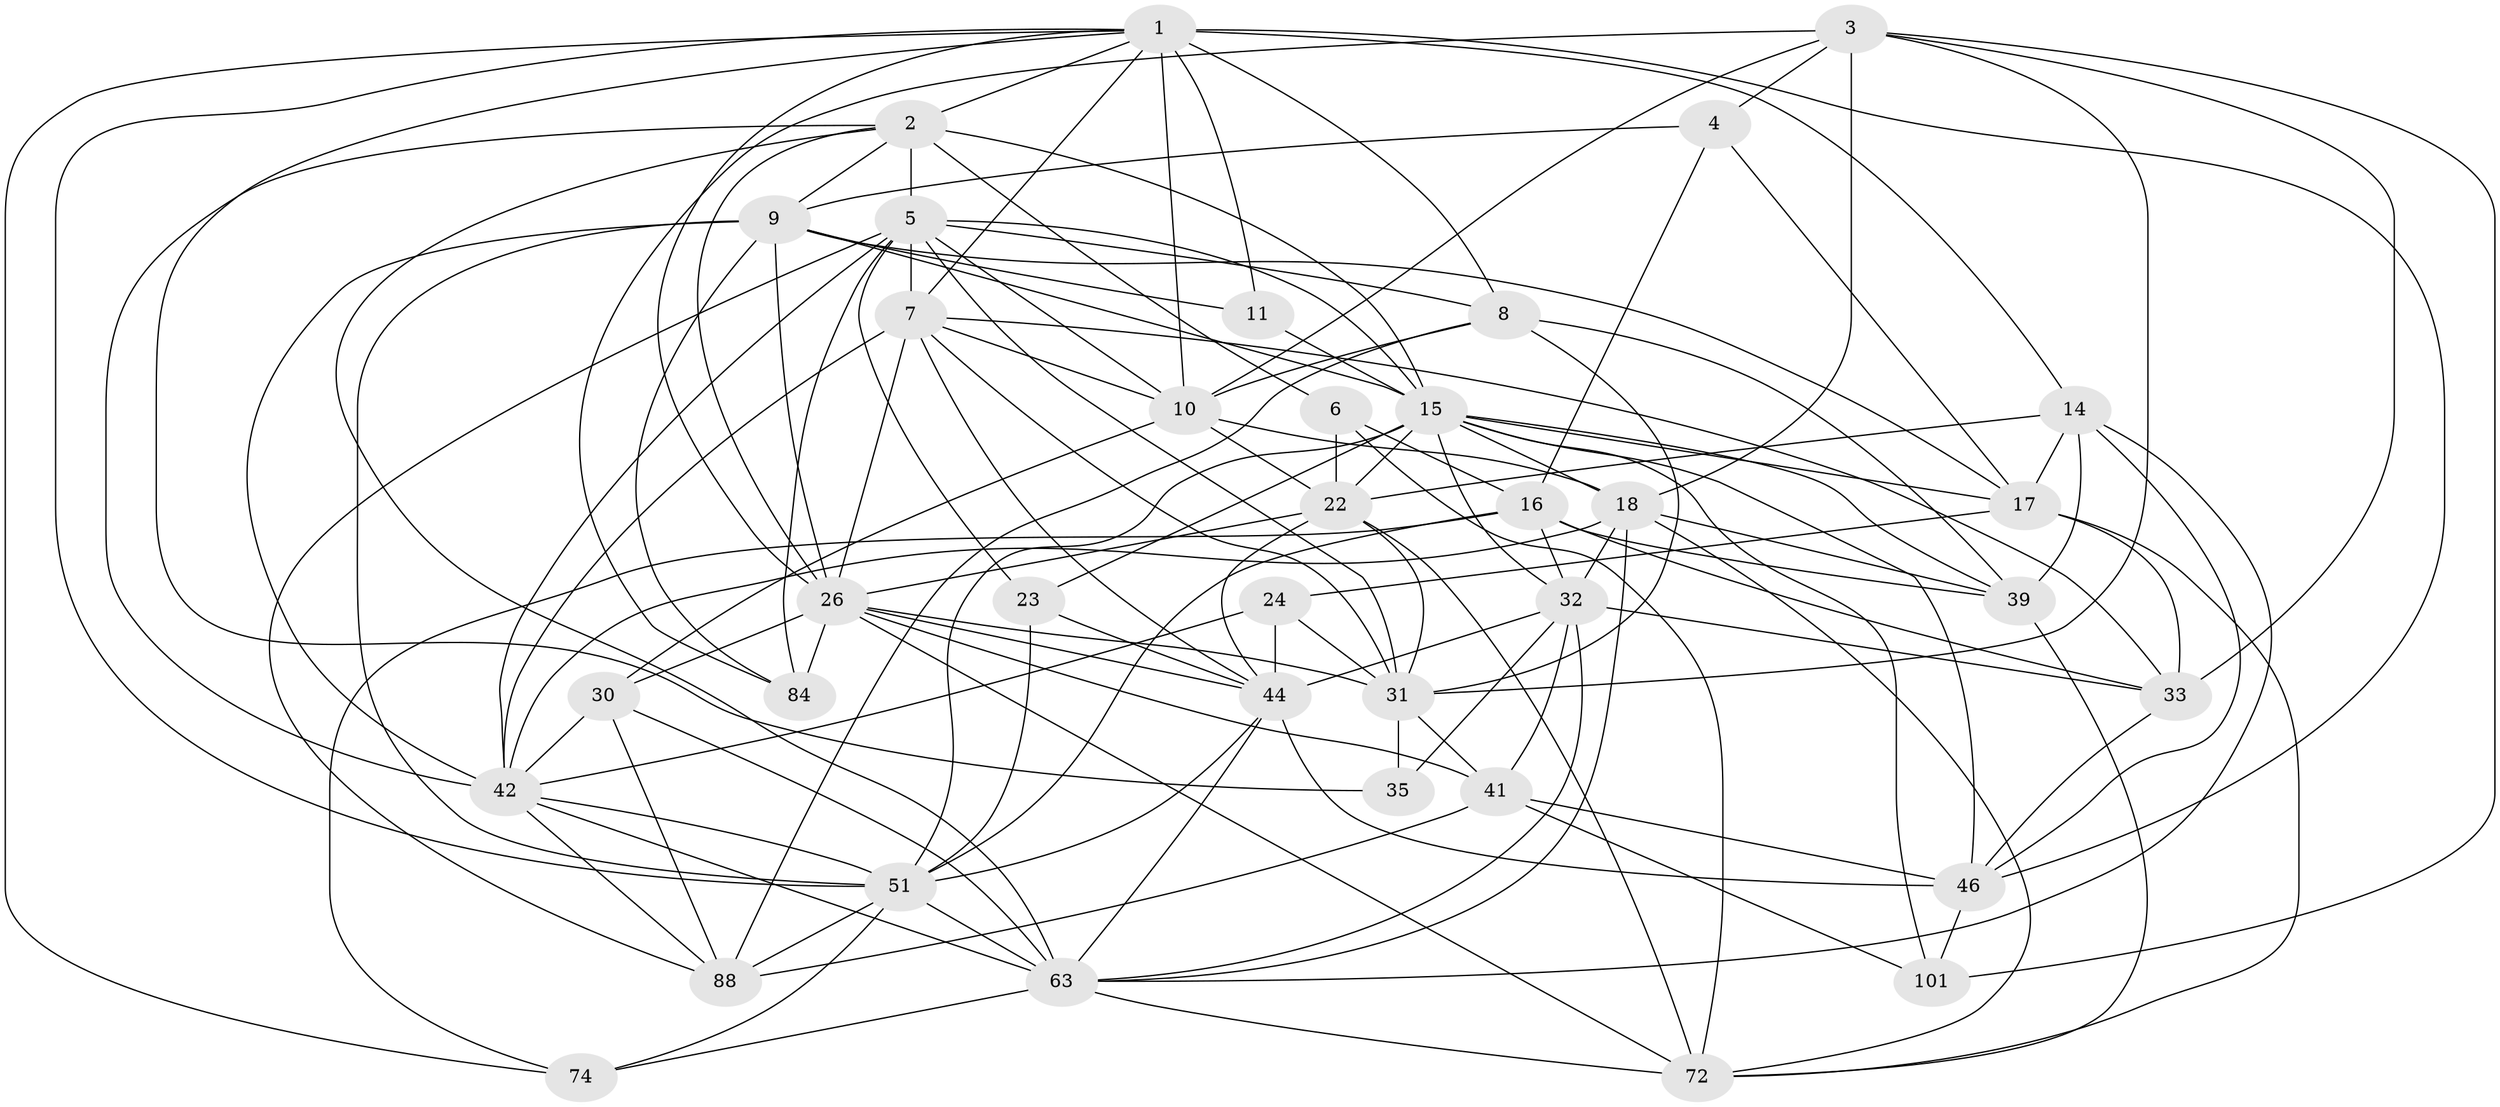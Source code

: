 // original degree distribution, {4: 1.0}
// Generated by graph-tools (version 1.1) at 2025/20/03/04/25 18:20:34]
// undirected, 37 vertices, 130 edges
graph export_dot {
graph [start="1"]
  node [color=gray90,style=filled];
  1 [super="+66+19"];
  2 [super="+96+27"];
  3 [super="+67+109"];
  4;
  5 [super="+21+110+25"];
  6 [super="+71"];
  7 [super="+94+12+87"];
  8 [super="+50"];
  9 [super="+13"];
  10 [super="+97+34+121"];
  11;
  14 [super="+81"];
  15 [super="+45+112+38"];
  16 [super="+20"];
  17 [super="+85+29"];
  18 [super="+47+123+48"];
  22 [super="+106+104"];
  23;
  24;
  26 [super="+80+64+43"];
  30 [super="+82"];
  31 [super="+36+53"];
  32 [super="+40+89"];
  33 [super="+83+52"];
  35;
  39 [super="+111+55+117"];
  41 [super="+119"];
  42 [super="+60+70+105+49"];
  44 [super="+114+92+65"];
  46 [super="+57+90"];
  51 [super="+78+54+62+125"];
  63 [super="+93+98+107"];
  72 [super="+99"];
  74;
  84;
  88 [super="+124"];
  101;
  1 -- 35;
  1 -- 26;
  1 -- 51;
  1 -- 8;
  1 -- 74;
  1 -- 7;
  1 -- 46;
  1 -- 10 [weight=2];
  1 -- 11;
  1 -- 14;
  1 -- 2;
  2 -- 9;
  2 -- 6 [weight=2];
  2 -- 42;
  2 -- 5 [weight=2];
  2 -- 63;
  2 -- 26;
  2 -- 15;
  3 -- 101;
  3 -- 31;
  3 -- 18 [weight=2];
  3 -- 10;
  3 -- 84;
  3 -- 4;
  3 -- 33;
  4 -- 17;
  4 -- 9;
  4 -- 16;
  5 -- 23;
  5 -- 84;
  5 -- 7 [weight=2];
  5 -- 8;
  5 -- 88;
  5 -- 15 [weight=2];
  5 -- 10;
  5 -- 31;
  5 -- 42 [weight=2];
  6 -- 16;
  6 -- 72;
  6 -- 22 [weight=2];
  7 -- 10;
  7 -- 33;
  7 -- 42 [weight=3];
  7 -- 44 [weight=2];
  7 -- 31;
  7 -- 26;
  8 -- 31;
  8 -- 39;
  8 -- 10;
  8 -- 88;
  9 -- 84;
  9 -- 11;
  9 -- 26;
  9 -- 51 [weight=2];
  9 -- 17;
  9 -- 15;
  9 -- 42;
  10 -- 30 [weight=2];
  10 -- 18;
  10 -- 22;
  11 -- 15 [weight=2];
  14 -- 39 [weight=2];
  14 -- 22 [weight=2];
  14 -- 17;
  14 -- 46;
  14 -- 63;
  15 -- 32;
  15 -- 17 [weight=2];
  15 -- 23;
  15 -- 39 [weight=4];
  15 -- 18 [weight=2];
  15 -- 51 [weight=3];
  15 -- 101;
  15 -- 46;
  15 -- 22;
  16 -- 32;
  16 -- 51 [weight=2];
  16 -- 33;
  16 -- 39;
  16 -- 74;
  17 -- 24;
  17 -- 72;
  17 -- 33;
  18 -- 72;
  18 -- 42;
  18 -- 39 [weight=3];
  18 -- 32;
  18 -- 63;
  22 -- 72;
  22 -- 31;
  22 -- 26;
  22 -- 44;
  23 -- 44;
  23 -- 51;
  24 -- 31;
  24 -- 42;
  24 -- 44;
  26 -- 84;
  26 -- 31;
  26 -- 44;
  26 -- 30;
  26 -- 72 [weight=2];
  26 -- 41;
  30 -- 42;
  30 -- 88;
  30 -- 63;
  31 -- 35 [weight=2];
  31 -- 41;
  32 -- 35;
  32 -- 41;
  32 -- 33;
  32 -- 63;
  32 -- 44;
  33 -- 46;
  39 -- 72;
  41 -- 101;
  41 -- 88;
  41 -- 46;
  42 -- 88;
  42 -- 63 [weight=2];
  42 -- 51;
  44 -- 63 [weight=2];
  44 -- 51;
  44 -- 46 [weight=2];
  46 -- 101;
  51 -- 74;
  51 -- 63;
  51 -- 88;
  63 -- 74;
  63 -- 72;
}

